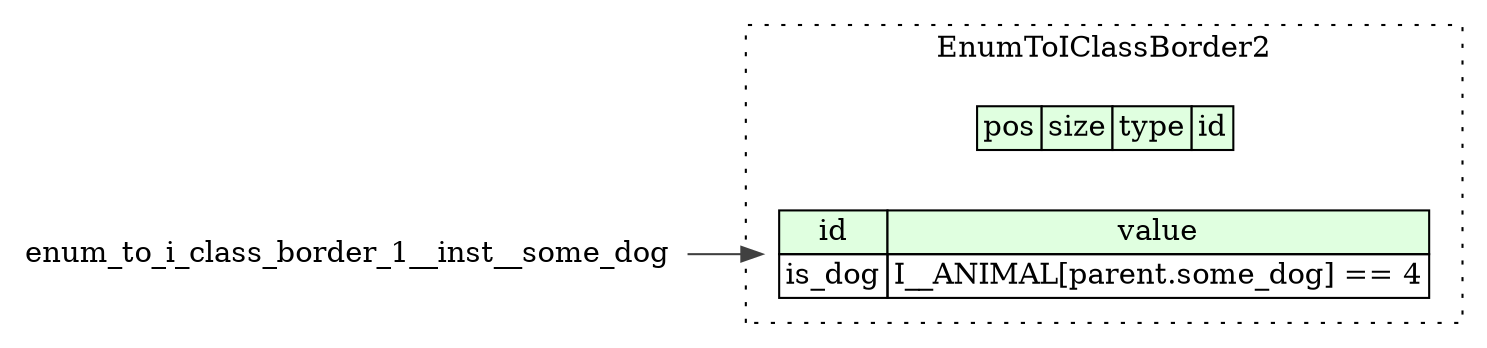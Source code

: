 digraph {
	rankdir=LR;
	node [shape=plaintext];
	subgraph cluster__enum_to_i_class_border_2 {
		label="EnumToIClassBorder2";
		graph[style=dotted];

		enum_to_i_class_border_2__seq [label=<<TABLE BORDER="0" CELLBORDER="1" CELLSPACING="0">
			<TR><TD BGCOLOR="#E0FFE0">pos</TD><TD BGCOLOR="#E0FFE0">size</TD><TD BGCOLOR="#E0FFE0">type</TD><TD BGCOLOR="#E0FFE0">id</TD></TR>
		</TABLE>>];
		enum_to_i_class_border_2__inst__is_dog [label=<<TABLE BORDER="0" CELLBORDER="1" CELLSPACING="0">
			<TR><TD BGCOLOR="#E0FFE0">id</TD><TD BGCOLOR="#E0FFE0">value</TD></TR>
			<TR><TD>is_dog</TD><TD>I__ANIMAL[parent.some_dog] == 4</TD></TR>
		</TABLE>>];
	}
	enum_to_i_class_border_1__inst__some_dog:some_dog_type -> enum_to_i_class_border_2__inst__is_dog [color="#404040"];
}
